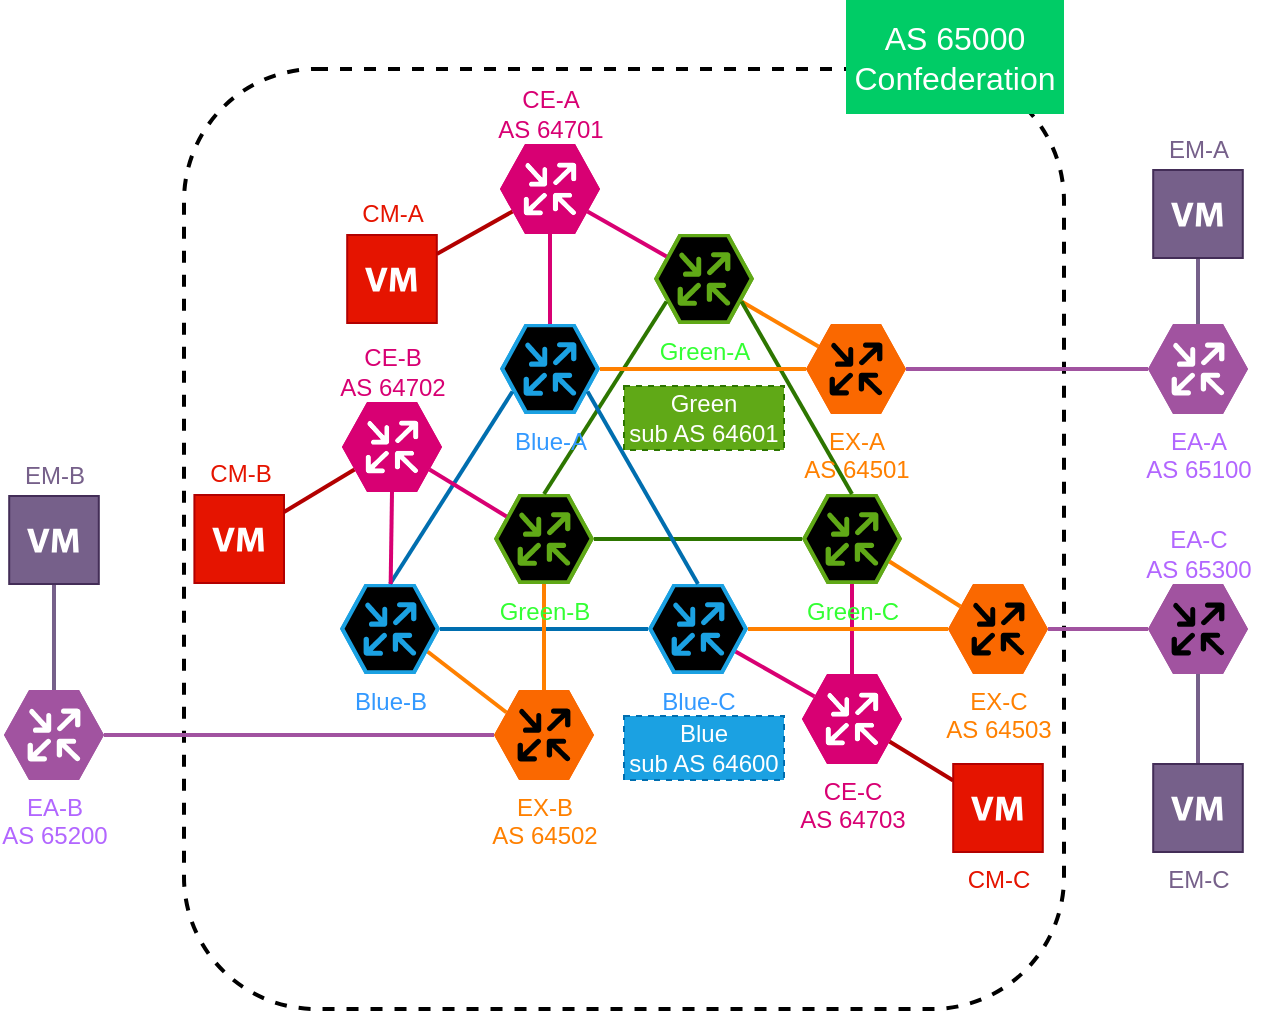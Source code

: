 <mxfile>
    <diagram id="_uSCvHOfGNkeNE3oSvre" name="ページ1">
        <mxGraphModel dx="692" dy="2266" grid="1" gridSize="10" guides="1" tooltips="1" connect="1" arrows="1" fold="1" page="1" pageScale="1" pageWidth="827" pageHeight="1169" math="0" shadow="0">
            <root>
                <mxCell id="0"/>
                <mxCell id="1" parent="0"/>
                <mxCell id="51" value="" style="rounded=1;whiteSpace=wrap;html=1;fontColor=#FF8000;strokeColor=default;fillColor=none;dashed=1;strokeWidth=2;direction=east;" parent="1" vertex="1">
                    <mxGeometry x="150" y="-795.5" width="440" height="470" as="geometry"/>
                </mxCell>
                <mxCell id="93" style="edgeStyle=none;html=1;exitX=0.875;exitY=0.75;exitDx=0;exitDy=0;exitPerimeter=0;entryX=0.125;entryY=0.25;entryDx=0;entryDy=0;entryPerimeter=0;fontSize=16;fontColor=#B266FF;endArrow=none;endFill=0;strokeWidth=2;strokeColor=#FF8000;" parent="1" source="55" target="71" edge="1">
                    <mxGeometry relative="1" as="geometry"/>
                </mxCell>
                <mxCell id="55" value="&lt;font color=&quot;#3399ff&quot;&gt;Blue-B&lt;/font&gt;" style="verticalLabelPosition=bottom;sketch=0;html=1;fillColor=#1ba1e2;strokeColor=default;verticalAlign=top;align=center;points=[[0,0.5,0],[0.125,0.25,0],[0.25,0,0],[0.5,0,0],[0.75,0,0],[0.875,0.25,0],[1,0.5,0],[0.875,0.75,0],[0.75,1,0],[0.5,1,0],[0.125,0.75,0]];pointerEvents=1;shape=mxgraph.cisco_safe.compositeIcon;bgIcon=mxgraph.cisco_safe.design.blank_device;resIcon=mxgraph.cisco_safe.design.router_2;fontColor=#ffffff;direction=east;" parent="1" vertex="1">
                    <mxGeometry x="228" y="-538" width="50" height="45" as="geometry"/>
                </mxCell>
                <mxCell id="102" style="edgeStyle=none;html=1;exitX=0.875;exitY=0.75;exitDx=0;exitDy=0;exitPerimeter=0;entryX=0.125;entryY=0.25;entryDx=0;entryDy=0;entryPerimeter=0;fontSize=12;fontColor=#B266FF;endArrow=none;endFill=0;strokeWidth=2;strokeColor=#D80073;" parent="1" source="57" target="99" edge="1">
                    <mxGeometry relative="1" as="geometry"/>
                </mxCell>
                <mxCell id="57" value="&lt;font color=&quot;#3399ff&quot;&gt;Blue-C&lt;/font&gt;" style="verticalLabelPosition=bottom;sketch=0;html=1;fillColor=#1ba1e2;strokeColor=default;verticalAlign=top;align=center;points=[[0,0.5,0],[0.125,0.25,0],[0.25,0,0],[0.5,0,0],[0.75,0,0],[0.875,0.25,0],[1,0.5,0],[0.875,0.75,0],[0.75,1,0],[0.5,1,0],[0.125,0.75,0]];pointerEvents=1;shape=mxgraph.cisco_safe.compositeIcon;bgIcon=mxgraph.cisco_safe.design.blank_device;resIcon=mxgraph.cisco_safe.design.router_2;fontColor=#ffffff;direction=east;" parent="1" vertex="1">
                    <mxGeometry x="382" y="-538" width="50" height="45" as="geometry"/>
                </mxCell>
                <mxCell id="53" style="edgeStyle=none;html=1;exitX=1;exitY=0.5;exitDx=0;exitDy=0;exitPerimeter=0;entryX=0;entryY=0.5;entryDx=0;entryDy=0;entryPerimeter=0;endArrow=none;endFill=0;strokeWidth=2;fillColor=#1ba1e2;strokeColor=#006EAF;" parent="1" source="55" target="57" edge="1">
                    <mxGeometry relative="1" as="geometry"/>
                </mxCell>
                <mxCell id="89" style="edgeStyle=none;html=1;exitX=0.875;exitY=0.75;exitDx=0;exitDy=0;exitPerimeter=0;entryX=0.125;entryY=0.25;entryDx=0;entryDy=0;entryPerimeter=0;fontSize=16;fontColor=#B266FF;endArrow=none;endFill=0;strokeWidth=2;strokeColor=#FF8000;" parent="1" source="60" target="69" edge="1">
                    <mxGeometry relative="1" as="geometry"/>
                </mxCell>
                <mxCell id="60" value="&lt;font color=&quot;#33ff33&quot;&gt;Green-A&lt;/font&gt;" style="verticalLabelPosition=bottom;sketch=0;html=1;fillColor=#60a917;strokeColor=default;verticalAlign=top;align=center;points=[[0,0.5,0],[0.125,0.25,0],[0.25,0,0],[0.5,0,0],[0.75,0,0],[0.875,0.25,0],[1,0.5,0],[0.875,0.75,0],[0.75,1,0],[0.5,1,0],[0.125,0.75,0]];pointerEvents=1;shape=mxgraph.cisco_safe.compositeIcon;bgIcon=mxgraph.cisco_safe.design.blank_device;resIcon=mxgraph.cisco_safe.design.router_2;fontColor=#ffffff;direction=east;" parent="1" vertex="1">
                    <mxGeometry x="385" y="-713" width="50" height="45" as="geometry"/>
                </mxCell>
                <mxCell id="94" style="edgeStyle=none;html=1;exitX=0.5;exitY=1;exitDx=0;exitDy=0;exitPerimeter=0;entryX=0.5;entryY=0;entryDx=0;entryDy=0;entryPerimeter=0;fontSize=16;fontColor=#B266FF;endArrow=none;endFill=0;strokeWidth=2;strokeColor=#FF8000;" parent="1" source="63" target="71" edge="1">
                    <mxGeometry relative="1" as="geometry"/>
                </mxCell>
                <mxCell id="63" value="&lt;font color=&quot;#33ff33&quot;&gt;Green-B&lt;/font&gt;" style="verticalLabelPosition=bottom;sketch=0;html=1;fillColor=#60a917;strokeColor=default;verticalAlign=top;align=center;points=[[0,0.5,0],[0.125,0.25,0],[0.25,0,0],[0.5,0,0],[0.75,0,0],[0.875,0.25,0],[1,0.5,0],[0.875,0.75,0],[0.75,1,0],[0.5,1,0],[0.125,0.75,0]];pointerEvents=1;shape=mxgraph.cisco_safe.compositeIcon;bgIcon=mxgraph.cisco_safe.design.blank_device;resIcon=mxgraph.cisco_safe.design.router_2;fontColor=#ffffff;direction=east;" parent="1" vertex="1">
                    <mxGeometry x="305" y="-583" width="50" height="45" as="geometry"/>
                </mxCell>
                <mxCell id="58" style="edgeStyle=none;html=1;exitX=0.125;exitY=0.75;exitDx=0;exitDy=0;exitPerimeter=0;entryX=0.5;entryY=0;entryDx=0;entryDy=0;entryPerimeter=0;endArrow=none;endFill=0;strokeWidth=2;fillColor=#60a917;strokeColor=#2D7600;" parent="1" source="60" target="63" edge="1">
                    <mxGeometry relative="1" as="geometry"/>
                </mxCell>
                <mxCell id="101" style="edgeStyle=none;html=1;exitX=0.5;exitY=1;exitDx=0;exitDy=0;exitPerimeter=0;entryX=0.5;entryY=0;entryDx=0;entryDy=0;entryPerimeter=0;fontSize=12;fontColor=#B266FF;endArrow=none;endFill=0;strokeWidth=2;strokeColor=#D80073;" parent="1" source="65" target="99" edge="1">
                    <mxGeometry relative="1" as="geometry"/>
                </mxCell>
                <mxCell id="65" value="&lt;font color=&quot;#33ff33&quot;&gt;Green-C&lt;/font&gt;" style="verticalLabelPosition=bottom;sketch=0;html=1;fillColor=#60a917;strokeColor=default;verticalAlign=top;align=center;points=[[0,0.5,0],[0.125,0.25,0],[0.25,0,0],[0.5,0,0],[0.75,0,0],[0.875,0.25,0],[1,0.5,0],[0.875,0.75,0],[0.75,1,0],[0.5,1,0],[0.125,0.75,0]];pointerEvents=1;shape=mxgraph.cisco_safe.compositeIcon;bgIcon=mxgraph.cisco_safe.design.blank_device;resIcon=mxgraph.cisco_safe.design.router_2;fontColor=#ffffff;direction=east;" parent="1" vertex="1">
                    <mxGeometry x="459" y="-583" width="50" height="45" as="geometry"/>
                </mxCell>
                <mxCell id="59" style="edgeStyle=none;html=1;exitX=0.875;exitY=0.75;exitDx=0;exitDy=0;exitPerimeter=0;entryX=0.5;entryY=0;entryDx=0;entryDy=0;entryPerimeter=0;endArrow=none;endFill=0;strokeWidth=2;fillColor=#60a917;strokeColor=#2D7600;" parent="1" source="60" target="65" edge="1">
                    <mxGeometry relative="1" as="geometry"/>
                </mxCell>
                <mxCell id="61" style="edgeStyle=none;html=1;endArrow=none;endFill=0;strokeWidth=2;fillColor=#60a917;strokeColor=#2D7600;exitX=1;exitY=0.5;exitDx=0;exitDy=0;exitPerimeter=0;" parent="1" source="63" target="65" edge="1">
                    <mxGeometry relative="1" as="geometry"/>
                </mxCell>
                <mxCell id="90" style="edgeStyle=none;html=1;exitX=1;exitY=0.5;exitDx=0;exitDy=0;exitPerimeter=0;entryX=0;entryY=0.5;entryDx=0;entryDy=0;entryPerimeter=0;fontSize=16;fontColor=#B266FF;endArrow=none;endFill=0;strokeWidth=2;fillColor=#76608a;strokeColor=#A153A0;" parent="1" source="69" target="133" edge="1">
                    <mxGeometry relative="1" as="geometry">
                        <mxPoint x="632" y="-645.5" as="targetPoint"/>
                    </mxGeometry>
                </mxCell>
                <mxCell id="69" value="&lt;font color=&quot;#ff8000&quot;&gt;EX-A&lt;br&gt;AS 64501&lt;br&gt;&lt;/font&gt;" style="verticalLabelPosition=bottom;sketch=0;html=1;fillColor=#fa6800;strokeColor=default;verticalAlign=top;align=center;points=[[0,0.5,0],[0.125,0.25,0],[0.25,0,0],[0.5,0,0],[0.75,0,0],[0.875,0.25,0],[1,0.5,0],[0.875,0.75,0],[0.75,1,0],[0.5,1,0],[0.125,0.75,0]];pointerEvents=1;shape=mxgraph.cisco_safe.compositeIcon;bgIcon=mxgraph.cisco_safe.design.blank_device;resIcon=mxgraph.cisco_safe.design.router;fontColor=#000000;direction=east;" parent="1" vertex="1">
                    <mxGeometry x="461" y="-668" width="50" height="45" as="geometry"/>
                </mxCell>
                <mxCell id="71" value="&lt;font color=&quot;#ff8000&quot;&gt;EX-B&lt;br&gt;AS 64502&lt;br&gt;&lt;/font&gt;" style="verticalLabelPosition=bottom;sketch=0;html=1;fillColor=#fa6800;strokeColor=default;verticalAlign=top;align=center;points=[[0,0.5,0],[0.125,0.25,0],[0.25,0,0],[0.5,0,0],[0.75,0,0],[0.875,0.25,0],[1,0.5,0],[0.875,0.75,0],[0.75,1,0],[0.5,1,0],[0.125,0.75,0]];pointerEvents=1;shape=mxgraph.cisco_safe.compositeIcon;bgIcon=mxgraph.cisco_safe.design.blank_device;resIcon=mxgraph.cisco_safe.design.router;fontColor=#000000;direction=east;" parent="1" vertex="1">
                    <mxGeometry x="305" y="-485" width="50" height="45" as="geometry"/>
                </mxCell>
                <mxCell id="91" style="edgeStyle=none;html=1;exitX=1;exitY=0.5;exitDx=0;exitDy=0;exitPerimeter=0;entryX=0;entryY=0.5;entryDx=0;entryDy=0;entryPerimeter=0;fontSize=16;fontColor=#B266FF;endArrow=none;endFill=0;strokeWidth=2;strokeColor=#A153A0;" parent="1" source="73" target="79" edge="1">
                    <mxGeometry relative="1" as="geometry"/>
                </mxCell>
                <mxCell id="73" value="&lt;font color=&quot;#ff8000&quot;&gt;EX-C&lt;br&gt;AS 64503&lt;br&gt;&lt;/font&gt;" style="verticalLabelPosition=bottom;sketch=0;html=1;fillColor=#fa6800;strokeColor=default;verticalAlign=top;align=center;points=[[0,0.5,0],[0.125,0.25,0],[0.25,0,0],[0.5,0,0],[0.75,0,0],[0.875,0.25,0],[1,0.5,0],[0.875,0.75,0],[0.75,1,0],[0.5,1,0],[0.125,0.75,0]];pointerEvents=1;shape=mxgraph.cisco_safe.compositeIcon;bgIcon=mxgraph.cisco_safe.design.blank_device;resIcon=mxgraph.cisco_safe.design.router;fontColor=#000000;direction=east;" parent="1" vertex="1">
                    <mxGeometry x="532" y="-538" width="50" height="45" as="geometry"/>
                </mxCell>
                <mxCell id="56" style="edgeStyle=none;html=1;exitX=1;exitY=0.5;exitDx=0;exitDy=0;exitPerimeter=0;entryX=0;entryY=0.5;entryDx=0;entryDy=0;entryPerimeter=0;endArrow=none;endFill=0;strokeWidth=2;strokeColor=#FF8000;" parent="1" source="57" target="73" edge="1">
                    <mxGeometry relative="1" as="geometry"/>
                </mxCell>
                <mxCell id="64" style="edgeStyle=none;html=1;exitX=0.875;exitY=0.75;exitDx=0;exitDy=0;exitPerimeter=0;entryX=0.125;entryY=0.25;entryDx=0;entryDy=0;entryPerimeter=0;endArrow=none;endFill=0;strokeWidth=2;fillColor=#fa6800;strokeColor=#FF8000;" parent="1" source="65" target="73" edge="1">
                    <mxGeometry relative="1" as="geometry"/>
                </mxCell>
                <mxCell id="88" style="edgeStyle=none;html=1;exitX=1;exitY=0.5;exitDx=0;exitDy=0;exitPerimeter=0;entryX=0;entryY=0.5;entryDx=0;entryDy=0;entryPerimeter=0;fontSize=16;fontColor=#B266FF;endArrow=none;endFill=0;strokeWidth=2;strokeColor=#FF8000;" parent="1" source="74" target="69" edge="1">
                    <mxGeometry relative="1" as="geometry"/>
                </mxCell>
                <mxCell id="74" value="&lt;font color=&quot;#3399ff&quot;&gt;Blue-A&lt;/font&gt;" style="verticalLabelPosition=bottom;sketch=0;html=1;fillColor=#1ba1e2;strokeColor=default;verticalAlign=top;align=center;points=[[0,0.5,0],[0.125,0.25,0],[0.25,0,0],[0.5,0,0],[0.75,0,0],[0.875,0.25,0],[1,0.5,0],[0.875,0.75,0],[0.75,1,0],[0.5,1,0],[0.125,0.75,0]];pointerEvents=1;shape=mxgraph.cisco_safe.compositeIcon;bgIcon=mxgraph.cisco_safe.design.blank_device;resIcon=mxgraph.cisco_safe.design.router_2;fontColor=#ffffff;direction=east;" parent="1" vertex="1">
                    <mxGeometry x="308" y="-668" width="50" height="45" as="geometry"/>
                </mxCell>
                <mxCell id="52" style="edgeStyle=none;html=1;exitX=0.125;exitY=0.75;exitDx=0;exitDy=0;exitPerimeter=0;entryX=0.5;entryY=0;entryDx=0;entryDy=0;entryPerimeter=0;endArrow=none;endFill=0;fillColor=#1ba1e2;strokeColor=#006EAF;strokeWidth=2;startArrow=none;" parent="1" source="74" target="55" edge="1">
                    <mxGeometry relative="1" as="geometry">
                        <mxPoint x="234.0" y="-576" as="sourcePoint"/>
                    </mxGeometry>
                </mxCell>
                <mxCell id="75" style="edgeStyle=none;html=1;exitX=0.875;exitY=0.75;exitDx=0;exitDy=0;exitPerimeter=0;entryX=0.5;entryY=0;entryDx=0;entryDy=0;entryPerimeter=0;endArrow=none;endFill=0;strokeWidth=2;fillColor=#1ba1e2;strokeColor=#006EAF;" parent="1" source="74" target="57" edge="1">
                    <mxGeometry relative="1" as="geometry"/>
                </mxCell>
                <mxCell id="76" value="&lt;font color=&quot;#ffffff&quot; style=&quot;font-size: 16px&quot;&gt;AS 65000&lt;br&gt;Confederation&lt;br&gt;&lt;/font&gt;" style="text;html=1;strokeColor=none;fillColor=#00CC66;align=center;verticalAlign=middle;whiteSpace=wrap;rounded=0;dashed=1;fontColor=#FF8000;direction=east;" parent="1" vertex="1">
                    <mxGeometry x="481" y="-830" width="109" height="57" as="geometry"/>
                </mxCell>
                <mxCell id="129" style="edgeStyle=none;html=1;exitX=0.5;exitY=0;exitDx=0;exitDy=0;exitPerimeter=0;fontSize=12;fontColor=none;endArrow=none;endFill=0;strokeColor=#76608A;strokeWidth=2;" parent="1" target="127" edge="1">
                    <mxGeometry relative="1" as="geometry">
                        <mxPoint x="657" y="-668" as="sourcePoint"/>
                    </mxGeometry>
                </mxCell>
                <mxCell id="130" style="edgeStyle=none;html=1;exitX=0.5;exitY=1;exitDx=0;exitDy=0;exitPerimeter=0;fontSize=12;fontColor=none;endArrow=none;endFill=0;strokeColor=#76608A;strokeWidth=2;" parent="1" source="79" target="128" edge="1">
                    <mxGeometry relative="1" as="geometry"/>
                </mxCell>
                <mxCell id="79" value="" style="verticalLabelPosition=bottom;sketch=0;html=1;fillColor=#A153A0;strokeColor=default;verticalAlign=top;align=center;points=[[0,0.5,0],[0.125,0.25,0],[0.25,0,0],[0.5,0,0],[0.75,0,0],[0.875,0.25,0],[1,0.5,0],[0.875,0.75,0],[0.75,1,0],[0.5,1,0],[0.125,0.75,0]];pointerEvents=1;shape=mxgraph.cisco_safe.compositeIcon;bgIcon=mxgraph.cisco_safe.design.blank_device;resIcon=mxgraph.cisco_safe.design.router;dashed=1;fontSize=18;fontColor=#FFFFFF;direction=east;" parent="1" vertex="1">
                    <mxGeometry x="632" y="-538" width="50" height="45" as="geometry"/>
                </mxCell>
                <mxCell id="95" style="edgeStyle=none;html=1;exitX=1;exitY=0.5;exitDx=0;exitDy=0;exitPerimeter=0;entryX=0;entryY=0.5;entryDx=0;entryDy=0;entryPerimeter=0;fontSize=16;fontColor=#B266FF;endArrow=none;endFill=0;strokeWidth=2;strokeColor=#A153A0;" parent="1" source="134" target="71" edge="1">
                    <mxGeometry relative="1" as="geometry">
                        <mxPoint x="110" y="-462.5" as="sourcePoint"/>
                    </mxGeometry>
                </mxCell>
                <mxCell id="125" style="edgeStyle=none;html=1;exitX=0.5;exitY=0;exitDx=0;exitDy=0;exitPerimeter=0;fontSize=12;fontColor=none;endArrow=none;endFill=0;strokeColor=#76608A;strokeWidth=2;fillColor=#76608a;" parent="1" target="124" edge="1">
                    <mxGeometry relative="1" as="geometry">
                        <mxPoint x="85" y="-485.0" as="sourcePoint"/>
                    </mxGeometry>
                </mxCell>
                <mxCell id="81" value="&lt;font color=&quot;#ffffff&quot; style=&quot;font-size: 12px&quot;&gt;&lt;span&gt;Green&lt;br&gt;sub AS 64601&lt;br&gt;&lt;/span&gt;&lt;/font&gt;" style="text;html=1;strokeColor=#2D7600;fillColor=#60a917;align=center;verticalAlign=middle;whiteSpace=wrap;rounded=0;dashed=1;fontColor=#ffffff;direction=east;" parent="1" vertex="1">
                    <mxGeometry x="370" y="-637" width="80" height="32" as="geometry"/>
                </mxCell>
                <mxCell id="98" value="&lt;font color=&quot;#ffffff&quot; style=&quot;font-size: 12px&quot;&gt;&lt;span&gt;Blue&lt;br&gt;sub AS 64600&lt;br&gt;&lt;/span&gt;&lt;/font&gt;" style="text;html=1;strokeColor=#006EAF;fillColor=#1ba1e2;align=center;verticalAlign=middle;whiteSpace=wrap;rounded=0;dashed=1;fontColor=#ffffff;direction=east;" parent="1" vertex="1">
                    <mxGeometry x="370" y="-472" width="80" height="32" as="geometry"/>
                </mxCell>
                <mxCell id="120" style="edgeStyle=none;html=1;exitX=0.875;exitY=0.75;exitDx=0;exitDy=0;exitPerimeter=0;fontSize=12;fontColor=#D80073;endArrow=none;endFill=0;strokeColor=#B20000;strokeWidth=2;fillColor=#e51400;" parent="1" source="99" target="119" edge="1">
                    <mxGeometry relative="1" as="geometry"/>
                </mxCell>
                <mxCell id="99" value="&lt;span style=&quot;color: rgb(216 , 0 , 115)&quot;&gt;CE-C&lt;br&gt;AS 64703&lt;br&gt;&lt;/span&gt;" style="verticalLabelPosition=bottom;sketch=0;html=1;fillColor=#d80073;strokeColor=none;verticalAlign=top;align=center;points=[[0,0.5,0],[0.125,0.25,0],[0.25,0,0],[0.5,0,0],[0.75,0,0],[0.875,0.25,0],[1,0.5,0],[0.875,0.75,0],[0.75,1,0],[0.5,1,0],[0.125,0.75,0]];pointerEvents=1;shape=mxgraph.cisco_safe.compositeIcon;bgIcon=mxgraph.cisco_safe.design.blank_device;resIcon=mxgraph.cisco_safe.design.router;dashed=1;fontSize=12;fontColor=#ffffff;" parent="1" vertex="1">
                    <mxGeometry x="459" y="-493" width="50" height="45" as="geometry"/>
                </mxCell>
                <mxCell id="104" style="edgeStyle=none;html=1;exitX=0.5;exitY=1;exitDx=0;exitDy=0;exitPerimeter=0;fontSize=12;fontColor=#B266FF;endArrow=none;endFill=0;strokeWidth=2;strokeColor=#D80073;" parent="1" source="100" target="55" edge="1">
                    <mxGeometry relative="1" as="geometry"/>
                </mxCell>
                <mxCell id="105" style="edgeStyle=none;html=1;exitX=0.875;exitY=0.75;exitDx=0;exitDy=0;exitPerimeter=0;entryX=0.125;entryY=0.25;entryDx=0;entryDy=0;entryPerimeter=0;fontSize=12;fontColor=#B266FF;endArrow=none;endFill=0;strokeWidth=2;strokeColor=#D80073;" parent="1" source="100" target="63" edge="1">
                    <mxGeometry relative="1" as="geometry"/>
                </mxCell>
                <mxCell id="116" style="edgeStyle=none;html=1;exitX=0.125;exitY=0.75;exitDx=0;exitDy=0;exitPerimeter=0;fontSize=12;fontColor=#D80073;endArrow=none;endFill=0;strokeColor=#B20000;strokeWidth=2;fillColor=#e51400;" parent="1" source="100" target="114" edge="1">
                    <mxGeometry relative="1" as="geometry"/>
                </mxCell>
                <mxCell id="100" value="" style="verticalLabelPosition=bottom;sketch=0;html=1;fillColor=#d80073;strokeColor=none;verticalAlign=top;align=center;points=[[0,0.5,0],[0.125,0.25,0],[0.25,0,0],[0.5,0,0],[0.75,0,0],[0.875,0.25,0],[1,0.5,0],[0.875,0.75,0],[0.75,1,0],[0.5,1,0],[0.125,0.75,0]];pointerEvents=1;shape=mxgraph.cisco_safe.compositeIcon;bgIcon=mxgraph.cisco_safe.design.blank_device;resIcon=mxgraph.cisco_safe.design.router;dashed=1;fontSize=12;fontColor=#ffffff;" parent="1" vertex="1">
                    <mxGeometry x="229" y="-629" width="50" height="45" as="geometry"/>
                </mxCell>
                <mxCell id="107" style="edgeStyle=none;html=1;exitX=0.5;exitY=1;exitDx=0;exitDy=0;exitPerimeter=0;entryX=0.5;entryY=0;entryDx=0;entryDy=0;entryPerimeter=0;fontSize=12;fontColor=#B266FF;endArrow=none;endFill=0;strokeColor=#D80073;strokeWidth=2;" parent="1" source="106" target="74" edge="1">
                    <mxGeometry relative="1" as="geometry"/>
                </mxCell>
                <mxCell id="108" style="edgeStyle=none;html=1;exitX=0.875;exitY=0.75;exitDx=0;exitDy=0;exitPerimeter=0;entryX=0.125;entryY=0.25;entryDx=0;entryDy=0;entryPerimeter=0;fontSize=12;fontColor=#B266FF;endArrow=none;endFill=0;strokeColor=#D80073;strokeWidth=2;" parent="1" source="106" target="60" edge="1">
                    <mxGeometry relative="1" as="geometry"/>
                </mxCell>
                <mxCell id="118" style="edgeStyle=none;html=1;exitX=0.125;exitY=0.75;exitDx=0;exitDy=0;exitPerimeter=0;fontSize=12;fontColor=#D80073;endArrow=none;endFill=0;strokeColor=#B20000;strokeWidth=2;fillColor=#e51400;" parent="1" source="106" target="117" edge="1">
                    <mxGeometry relative="1" as="geometry"/>
                </mxCell>
                <mxCell id="106" value="" style="verticalLabelPosition=bottom;sketch=0;html=1;fillColor=#d80073;strokeColor=none;verticalAlign=top;align=center;points=[[0,0.5,0],[0.125,0.25,0],[0.25,0,0],[0.5,0,0],[0.75,0,0],[0.875,0.25,0],[1,0.5,0],[0.875,0.75,0],[0.75,1,0],[0.5,1,0],[0.125,0.75,0]];pointerEvents=1;shape=mxgraph.cisco_safe.compositeIcon;bgIcon=mxgraph.cisco_safe.design.blank_device;resIcon=mxgraph.cisco_safe.design.router;dashed=1;fontSize=12;fontColor=#ffffff;" parent="1" vertex="1">
                    <mxGeometry x="308" y="-758" width="50" height="45" as="geometry"/>
                </mxCell>
                <mxCell id="110" value="CE-A&lt;br&gt;AS 64701" style="text;html=1;align=center;verticalAlign=middle;resizable=0;points=[];autosize=1;strokeColor=none;fillColor=none;fontSize=12;fontColor=#D80073;" parent="1" vertex="1">
                    <mxGeometry x="298" y="-788" width="70" height="30" as="geometry"/>
                </mxCell>
                <mxCell id="112" value="CE-B&lt;br&gt;AS 64702" style="text;html=1;align=center;verticalAlign=middle;resizable=0;points=[];autosize=1;strokeColor=none;fillColor=none;fontSize=12;fontColor=#D80073;" parent="1" vertex="1">
                    <mxGeometry x="219" y="-659" width="70" height="30" as="geometry"/>
                </mxCell>
                <mxCell id="114" value="" style="shadow=0;dashed=0;html=1;strokeColor=#B20000;fillColor=#e51400;labelPosition=center;verticalLabelPosition=bottom;verticalAlign=top;align=center;outlineConnect=0;shape=mxgraph.veeam.2d.virtual_machine;fontSize=12;fontColor=default;" parent="1" vertex="1">
                    <mxGeometry x="155.2" y="-582.5" width="44.8" height="44" as="geometry"/>
                </mxCell>
                <mxCell id="117" value="" style="shadow=0;dashed=0;html=1;strokeColor=#B20000;fillColor=#e51400;labelPosition=center;verticalLabelPosition=bottom;verticalAlign=top;align=center;outlineConnect=0;shape=mxgraph.veeam.2d.virtual_machine;fontSize=12;fontColor=default;" parent="1" vertex="1">
                    <mxGeometry x="231.6" y="-712.5" width="44.8" height="44" as="geometry"/>
                </mxCell>
                <mxCell id="121" value="&lt;font color=&quot;#e51400&quot;&gt;CM-A&lt;br&gt;&lt;/font&gt;" style="text;html=1;align=center;verticalAlign=middle;resizable=0;points=[];autosize=1;strokeColor=none;fillColor=none;fontSize=12;fontColor=#D80073;" parent="1" vertex="1">
                    <mxGeometry x="229" y="-733" width="50" height="20" as="geometry"/>
                </mxCell>
                <mxCell id="122" value="&lt;font color=&quot;#e51400&quot;&gt;CM-B&lt;br&gt;&lt;/font&gt;" style="text;html=1;align=center;verticalAlign=middle;resizable=0;points=[];autosize=1;strokeColor=none;fillColor=none;fontSize=12;fontColor=#D80073;" parent="1" vertex="1">
                    <mxGeometry x="152.6" y="-603" width="50" height="20" as="geometry"/>
                </mxCell>
                <mxCell id="124" value="" style="shadow=0;dashed=0;html=1;strokeColor=#432D57;fillColor=#76608a;labelPosition=center;verticalLabelPosition=bottom;verticalAlign=top;align=center;outlineConnect=0;shape=mxgraph.veeam.2d.virtual_machine;fontSize=12;fontColor=#ffffff;noLabel=1;" parent="1" vertex="1">
                    <mxGeometry x="62.6" y="-582" width="44.8" height="44" as="geometry"/>
                </mxCell>
                <mxCell id="126" value="&lt;span style=&quot;color: rgb(178 , 102 , 255)&quot;&gt;&lt;font style=&quot;font-size: 12px&quot;&gt;EA-C&lt;br&gt;AS 65300&lt;/font&gt;&lt;/span&gt;" style="text;html=1;align=center;verticalAlign=middle;resizable=0;points=[];autosize=1;strokeColor=none;fillColor=none;fontSize=12;fontColor=none;" parent="1" vertex="1">
                    <mxGeometry x="622" y="-568" width="70" height="30" as="geometry"/>
                </mxCell>
                <mxCell id="127" value="" style="shadow=0;dashed=0;html=1;strokeColor=#432D57;fillColor=#76608a;labelPosition=center;verticalLabelPosition=bottom;verticalAlign=top;align=center;outlineConnect=0;shape=mxgraph.veeam.2d.virtual_machine;fontSize=12;fontColor=#ffffff;noLabel=1;" parent="1" vertex="1">
                    <mxGeometry x="634.6" y="-745" width="44.8" height="44" as="geometry"/>
                </mxCell>
                <mxCell id="128" value="&lt;font color=&quot;#76608a&quot;&gt;EM-C&lt;/font&gt;" style="shadow=0;dashed=0;html=1;strokeColor=#432D57;fillColor=#76608a;labelPosition=center;verticalLabelPosition=bottom;verticalAlign=top;align=center;outlineConnect=0;shape=mxgraph.veeam.2d.virtual_machine;fontSize=12;fontColor=default;" parent="1" vertex="1">
                    <mxGeometry x="634.6" y="-448" width="44.8" height="44" as="geometry"/>
                </mxCell>
                <mxCell id="119" value="&lt;span style=&quot;&quot;&gt;CM-C&lt;/span&gt;" style="shadow=0;dashed=0;html=1;strokeColor=#B20000;fillColor=#e51400;labelPosition=center;verticalLabelPosition=bottom;verticalAlign=top;align=center;outlineConnect=0;shape=mxgraph.veeam.2d.virtual_machine;fontSize=12;fontColor=#E51400;" parent="1" vertex="1">
                    <mxGeometry x="534.6" y="-448" width="44.8" height="44" as="geometry"/>
                </mxCell>
                <mxCell id="131" value="&lt;font color=&quot;#76608a&quot;&gt;EM-A&lt;/font&gt;" style="text;html=1;align=center;verticalAlign=middle;resizable=0;points=[];autosize=1;strokeColor=none;fillColor=none;fontSize=12;fontColor=#D80073;" parent="1" vertex="1">
                    <mxGeometry x="632" y="-765" width="50" height="20" as="geometry"/>
                </mxCell>
                <mxCell id="132" value="&lt;font color=&quot;#76608a&quot;&gt;EM-B&lt;/font&gt;" style="text;html=1;align=center;verticalAlign=middle;resizable=0;points=[];autosize=1;strokeColor=none;fillColor=none;fontSize=12;fontColor=#D80073;" parent="1" vertex="1">
                    <mxGeometry x="60" y="-602" width="50" height="20" as="geometry"/>
                </mxCell>
                <mxCell id="133" value="&lt;font color=&quot;#b266ff&quot;&gt;EA-A&lt;br&gt;AS 65100&lt;/font&gt;" style="verticalLabelPosition=bottom;sketch=0;html=1;fillColor=#A153A0;strokeColor=#ffffff;verticalAlign=top;align=center;points=[[0,0.5,0],[0.125,0.25,0],[0.25,0,0],[0.5,0,0],[0.75,0,0],[0.875,0.25,0],[1,0.5,0],[0.875,0.75,0],[0.75,1,0],[0.5,1,0],[0.125,0.75,0]];pointerEvents=1;shape=mxgraph.cisco_safe.compositeIcon;bgIcon=mxgraph.cisco_safe.design.blank_device;resIcon=mxgraph.cisco_safe.design.router;fontSize=12;" vertex="1" parent="1">
                    <mxGeometry x="632" y="-668" width="50" height="45" as="geometry"/>
                </mxCell>
                <mxCell id="134" value="&lt;font color=&quot;#b266ff&quot;&gt;EA-B&lt;br&gt;AS 65200&lt;/font&gt;" style="verticalLabelPosition=bottom;sketch=0;html=1;fillColor=#A153A0;strokeColor=#ffffff;verticalAlign=top;align=center;points=[[0,0.5,0],[0.125,0.25,0],[0.25,0,0],[0.5,0,0],[0.75,0,0],[0.875,0.25,0],[1,0.5,0],[0.875,0.75,0],[0.75,1,0],[0.5,1,0],[0.125,0.75,0]];pointerEvents=1;shape=mxgraph.cisco_safe.compositeIcon;bgIcon=mxgraph.cisco_safe.design.blank_device;resIcon=mxgraph.cisco_safe.design.router;fontSize=12;" vertex="1" parent="1">
                    <mxGeometry x="60.0" y="-485" width="50" height="45" as="geometry"/>
                </mxCell>
            </root>
        </mxGraphModel>
    </diagram>
</mxfile>